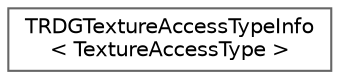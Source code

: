 digraph "Graphical Class Hierarchy"
{
 // INTERACTIVE_SVG=YES
 // LATEX_PDF_SIZE
  bgcolor="transparent";
  edge [fontname=Helvetica,fontsize=10,labelfontname=Helvetica,labelfontsize=10];
  node [fontname=Helvetica,fontsize=10,shape=box,height=0.2,width=0.4];
  rankdir="LR";
  Node0 [id="Node000000",label="TRDGTextureAccessTypeInfo\l\< TextureAccessType \>",height=0.2,width=0.4,color="grey40", fillcolor="white", style="filled",URL="$d4/dbe/structTRDGTextureAccessTypeInfo.html",tooltip=" "];
}
